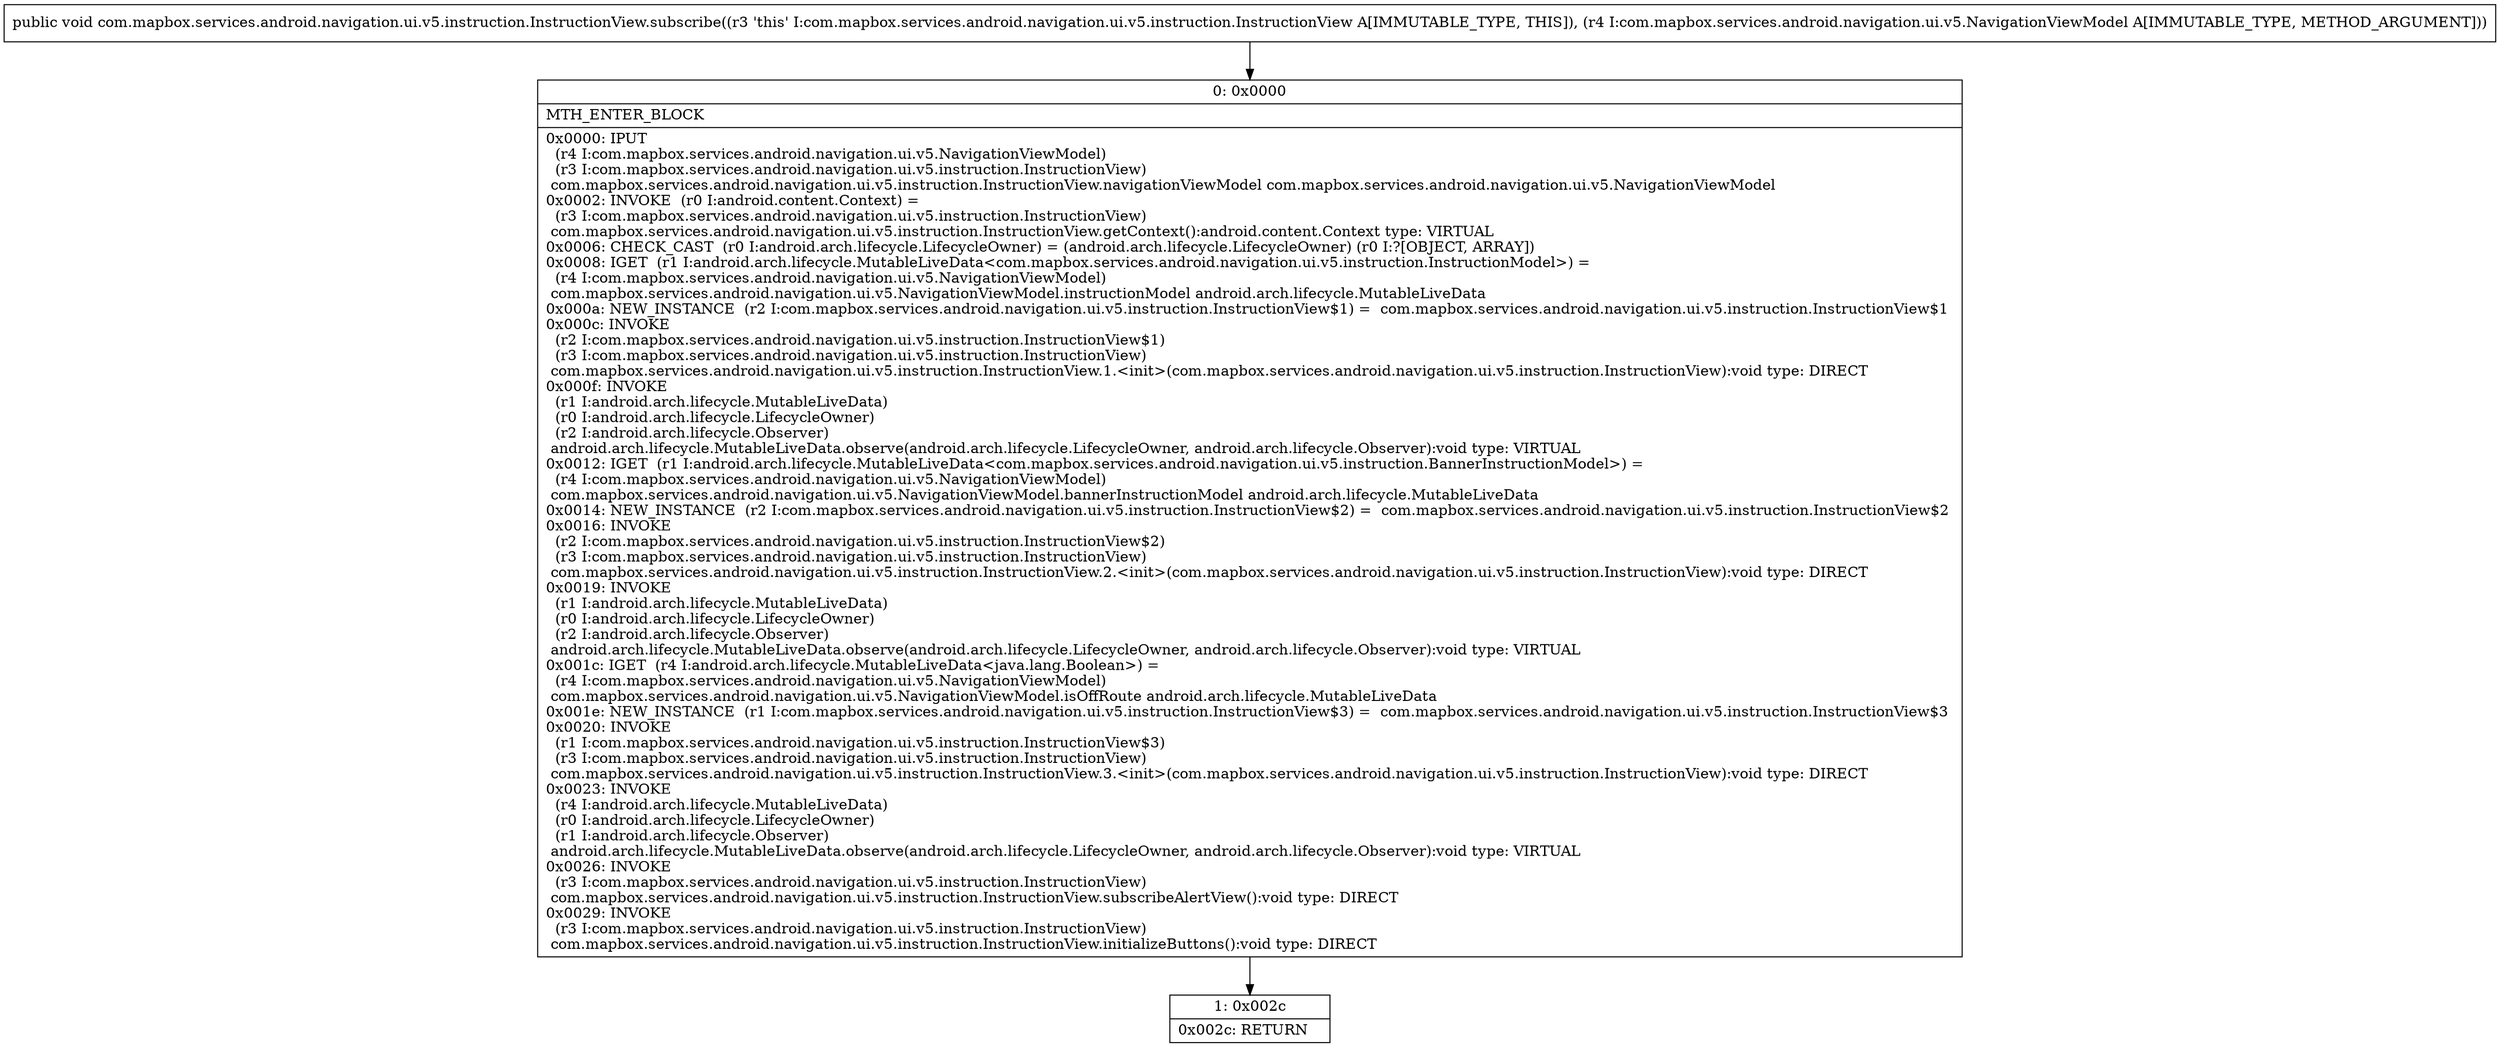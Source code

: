 digraph "CFG forcom.mapbox.services.android.navigation.ui.v5.instruction.InstructionView.subscribe(Lcom\/mapbox\/services\/android\/navigation\/ui\/v5\/NavigationViewModel;)V" {
Node_0 [shape=record,label="{0\:\ 0x0000|MTH_ENTER_BLOCK\l|0x0000: IPUT  \l  (r4 I:com.mapbox.services.android.navigation.ui.v5.NavigationViewModel)\l  (r3 I:com.mapbox.services.android.navigation.ui.v5.instruction.InstructionView)\l com.mapbox.services.android.navigation.ui.v5.instruction.InstructionView.navigationViewModel com.mapbox.services.android.navigation.ui.v5.NavigationViewModel \l0x0002: INVOKE  (r0 I:android.content.Context) = \l  (r3 I:com.mapbox.services.android.navigation.ui.v5.instruction.InstructionView)\l com.mapbox.services.android.navigation.ui.v5.instruction.InstructionView.getContext():android.content.Context type: VIRTUAL \l0x0006: CHECK_CAST  (r0 I:android.arch.lifecycle.LifecycleOwner) = (android.arch.lifecycle.LifecycleOwner) (r0 I:?[OBJECT, ARRAY]) \l0x0008: IGET  (r1 I:android.arch.lifecycle.MutableLiveData\<com.mapbox.services.android.navigation.ui.v5.instruction.InstructionModel\>) = \l  (r4 I:com.mapbox.services.android.navigation.ui.v5.NavigationViewModel)\l com.mapbox.services.android.navigation.ui.v5.NavigationViewModel.instructionModel android.arch.lifecycle.MutableLiveData \l0x000a: NEW_INSTANCE  (r2 I:com.mapbox.services.android.navigation.ui.v5.instruction.InstructionView$1) =  com.mapbox.services.android.navigation.ui.v5.instruction.InstructionView$1 \l0x000c: INVOKE  \l  (r2 I:com.mapbox.services.android.navigation.ui.v5.instruction.InstructionView$1)\l  (r3 I:com.mapbox.services.android.navigation.ui.v5.instruction.InstructionView)\l com.mapbox.services.android.navigation.ui.v5.instruction.InstructionView.1.\<init\>(com.mapbox.services.android.navigation.ui.v5.instruction.InstructionView):void type: DIRECT \l0x000f: INVOKE  \l  (r1 I:android.arch.lifecycle.MutableLiveData)\l  (r0 I:android.arch.lifecycle.LifecycleOwner)\l  (r2 I:android.arch.lifecycle.Observer)\l android.arch.lifecycle.MutableLiveData.observe(android.arch.lifecycle.LifecycleOwner, android.arch.lifecycle.Observer):void type: VIRTUAL \l0x0012: IGET  (r1 I:android.arch.lifecycle.MutableLiveData\<com.mapbox.services.android.navigation.ui.v5.instruction.BannerInstructionModel\>) = \l  (r4 I:com.mapbox.services.android.navigation.ui.v5.NavigationViewModel)\l com.mapbox.services.android.navigation.ui.v5.NavigationViewModel.bannerInstructionModel android.arch.lifecycle.MutableLiveData \l0x0014: NEW_INSTANCE  (r2 I:com.mapbox.services.android.navigation.ui.v5.instruction.InstructionView$2) =  com.mapbox.services.android.navigation.ui.v5.instruction.InstructionView$2 \l0x0016: INVOKE  \l  (r2 I:com.mapbox.services.android.navigation.ui.v5.instruction.InstructionView$2)\l  (r3 I:com.mapbox.services.android.navigation.ui.v5.instruction.InstructionView)\l com.mapbox.services.android.navigation.ui.v5.instruction.InstructionView.2.\<init\>(com.mapbox.services.android.navigation.ui.v5.instruction.InstructionView):void type: DIRECT \l0x0019: INVOKE  \l  (r1 I:android.arch.lifecycle.MutableLiveData)\l  (r0 I:android.arch.lifecycle.LifecycleOwner)\l  (r2 I:android.arch.lifecycle.Observer)\l android.arch.lifecycle.MutableLiveData.observe(android.arch.lifecycle.LifecycleOwner, android.arch.lifecycle.Observer):void type: VIRTUAL \l0x001c: IGET  (r4 I:android.arch.lifecycle.MutableLiveData\<java.lang.Boolean\>) = \l  (r4 I:com.mapbox.services.android.navigation.ui.v5.NavigationViewModel)\l com.mapbox.services.android.navigation.ui.v5.NavigationViewModel.isOffRoute android.arch.lifecycle.MutableLiveData \l0x001e: NEW_INSTANCE  (r1 I:com.mapbox.services.android.navigation.ui.v5.instruction.InstructionView$3) =  com.mapbox.services.android.navigation.ui.v5.instruction.InstructionView$3 \l0x0020: INVOKE  \l  (r1 I:com.mapbox.services.android.navigation.ui.v5.instruction.InstructionView$3)\l  (r3 I:com.mapbox.services.android.navigation.ui.v5.instruction.InstructionView)\l com.mapbox.services.android.navigation.ui.v5.instruction.InstructionView.3.\<init\>(com.mapbox.services.android.navigation.ui.v5.instruction.InstructionView):void type: DIRECT \l0x0023: INVOKE  \l  (r4 I:android.arch.lifecycle.MutableLiveData)\l  (r0 I:android.arch.lifecycle.LifecycleOwner)\l  (r1 I:android.arch.lifecycle.Observer)\l android.arch.lifecycle.MutableLiveData.observe(android.arch.lifecycle.LifecycleOwner, android.arch.lifecycle.Observer):void type: VIRTUAL \l0x0026: INVOKE  \l  (r3 I:com.mapbox.services.android.navigation.ui.v5.instruction.InstructionView)\l com.mapbox.services.android.navigation.ui.v5.instruction.InstructionView.subscribeAlertView():void type: DIRECT \l0x0029: INVOKE  \l  (r3 I:com.mapbox.services.android.navigation.ui.v5.instruction.InstructionView)\l com.mapbox.services.android.navigation.ui.v5.instruction.InstructionView.initializeButtons():void type: DIRECT \l}"];
Node_1 [shape=record,label="{1\:\ 0x002c|0x002c: RETURN   \l}"];
MethodNode[shape=record,label="{public void com.mapbox.services.android.navigation.ui.v5.instruction.InstructionView.subscribe((r3 'this' I:com.mapbox.services.android.navigation.ui.v5.instruction.InstructionView A[IMMUTABLE_TYPE, THIS]), (r4 I:com.mapbox.services.android.navigation.ui.v5.NavigationViewModel A[IMMUTABLE_TYPE, METHOD_ARGUMENT])) }"];
MethodNode -> Node_0;
Node_0 -> Node_1;
}

